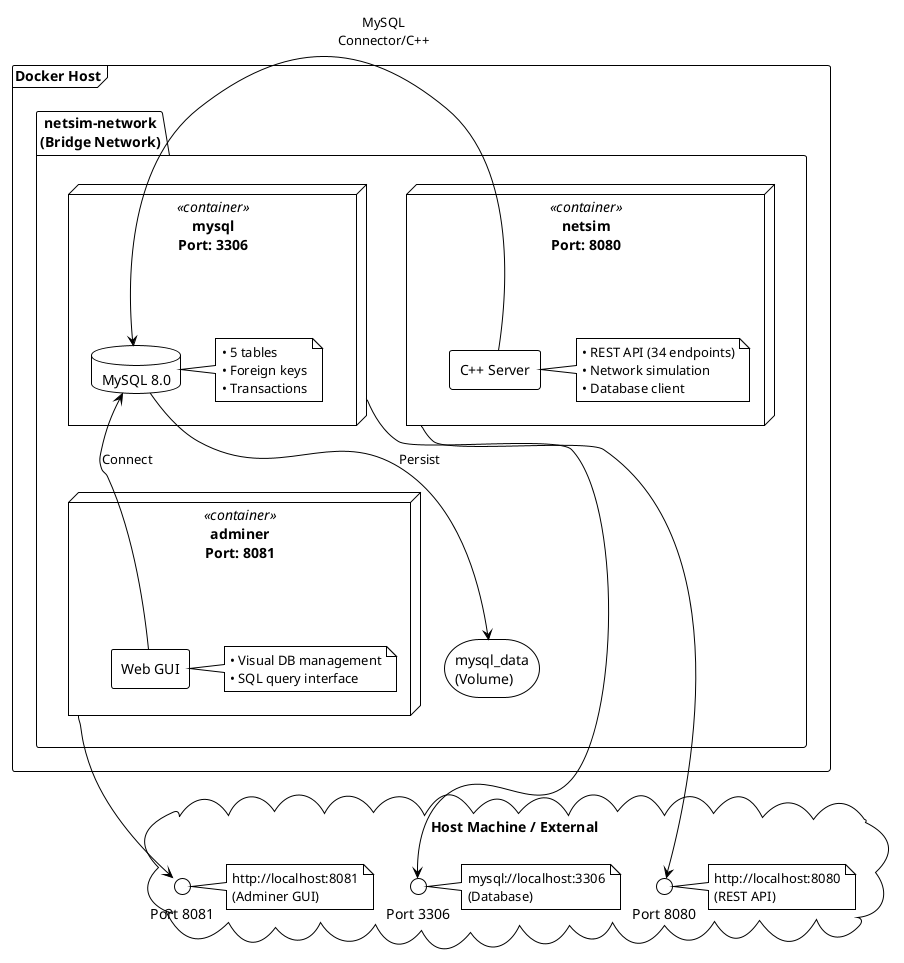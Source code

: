@startuml docker_deployment
!theme plain
skinparam componentStyle rectangle

frame "Docker Host" {
  package "netsim-network\n(Bridge Network)" {
    
    node "netsim\nPort: 8080" as netsim <<container>> {
      component "C++ Server" as cpp
      note right of cpp
        • REST API (34 endpoints)
        • Network simulation
        • Database client
      end note
    }
    
    node "mysql\nPort: 3306" as mysql <<container>> {
      database "MySQL 8.0" as db
      note right of db
        • 5 tables
        • Foreign keys
        • Transactions
      end note
    }
    
    node "adminer\nPort: 8081" as adminer <<container>> {
      component "Web GUI" as gui
      note right of gui
        • Visual DB management
        • SQL query interface
      end note
    }
    
    storage "mysql_data\n(Volume)" as volume
    
    cpp -right-> db : MySQL\nConnector/C++
    gui -up-> db : Connect
    db -down-> volume : Persist
  }
}

cloud "Host Machine / External" as host {
  interface "Port 8080" as p8080
  interface "Port 3306" as p3306
  interface "Port 8081" as p8081
  
  note right of p8080
    http://localhost:8080
    (REST API)
  end note
  
  note right of p3306
    mysql://localhost:3306
    (Database)
  end note
  
  note right of p8081
    http://localhost:8081
    (Adminer GUI)
  end note
}

netsim -down-> p8080
mysql -down-> p3306
adminer -down-> p8081

@enduml
